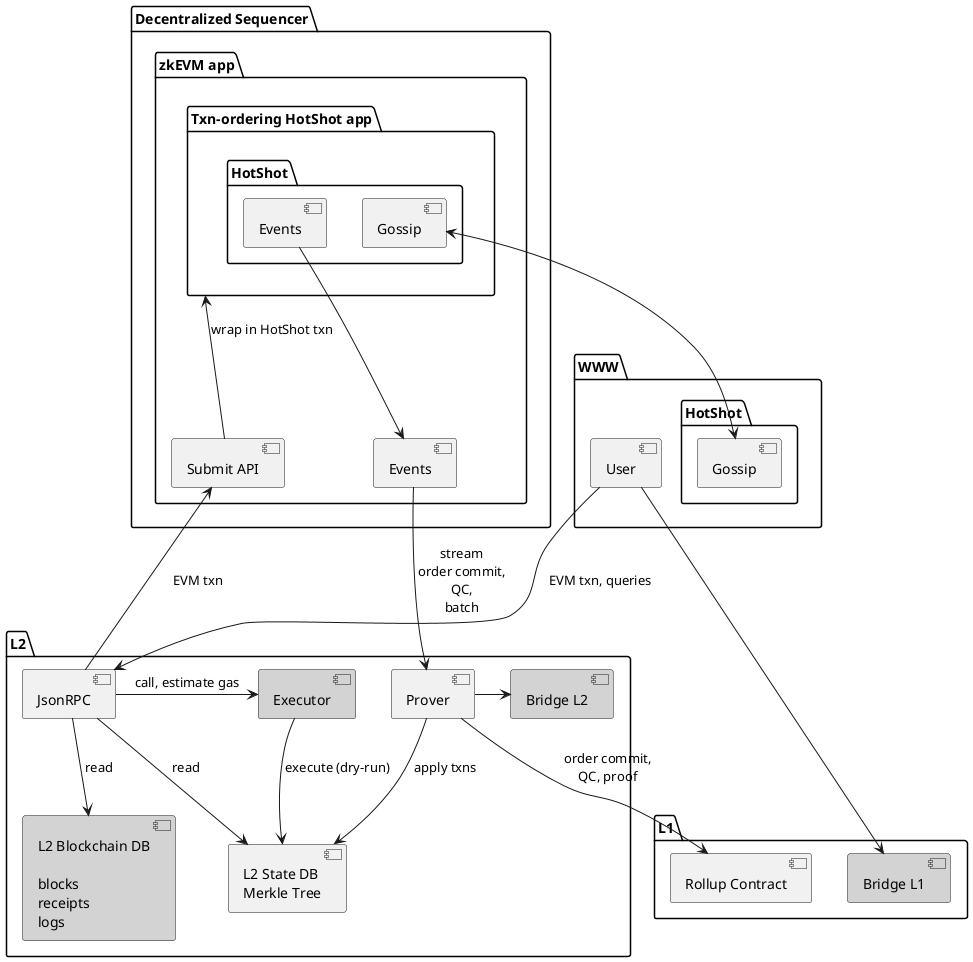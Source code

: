 @startuml
package "WWW" {
  component User
  package "HotShot" as HotShotExternal {
    component "Gossip" as GossipExternal
  }
}

package "Decentralized Sequencer" {
  package "zkEVM app" as zkApp {
    component Events
    component "Submit API" as Submit
    package "Txn-ordering HotShot app" as App {
      package HotShot {
        component "Gossip" as GossipInternal
        component "Events" as HotShotEvents
      }
    }
  }
}

package L2 {
  component JsonRPC
  component L2DB #lightgrey [
    L2 Blockchain DB

    blocks
    receipts
    logs
  ]
  component Prover
  component Executor #lightgrey
  component Tree [
    L2 State DB
    Merkle Tree
  ]
  component "Bridge L2" as BridgeL2 #lightgrey
}

package L1 {
  component Rollup [
    Rollup Contract
  ]
  component "Bridge L1" as BridgeL1 #lightgrey
}

GossipInternal <-down-> GossipExternal
Prover -> BridgeL2

User --> JsonRPC: EVM txn, queries
JsonRPC -> Submit: EVM txn
JsonRPC --> L2DB: read
JsonRPC --> Tree: read
JsonRPC -> Executor: call, estimate gas

User -> BridgeL1
Submit -up-> App: wrap in HotShot txn
HotShotEvents -down-> Events

Executor --> Tree: execute (dry-run)
Prover --> Tree: apply txns
Events --> Prover: stream\norder commit,\nQC,\nbatch
Prover --> Rollup: order commit,\nQC, proof
@enduml

